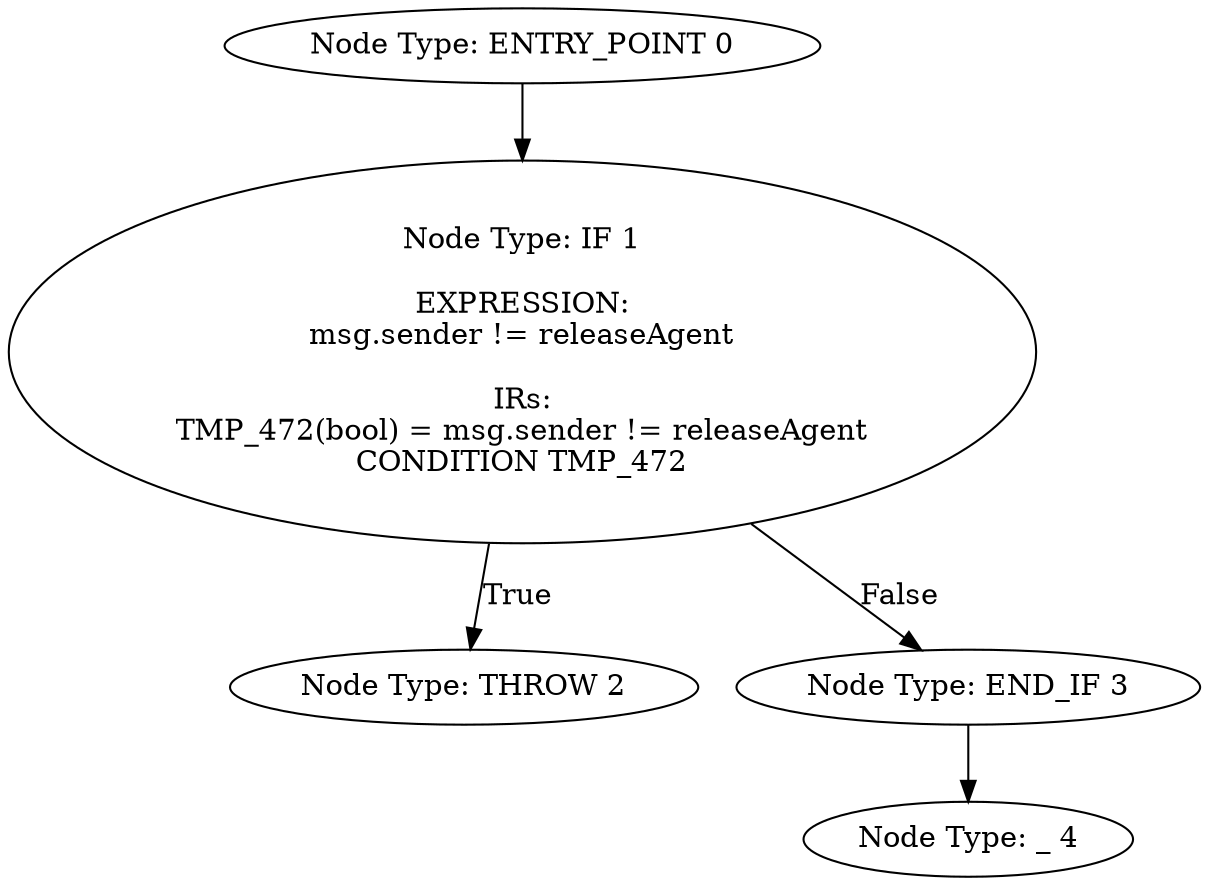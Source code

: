 digraph{
0[label="Node Type: ENTRY_POINT 0
"];
0->1;
1[label="Node Type: IF 1

EXPRESSION:
msg.sender != releaseAgent

IRs:
TMP_472(bool) = msg.sender != releaseAgent
CONDITION TMP_472"];
1->2[label="True"];
1->3[label="False"];
2[label="Node Type: THROW 2
"];
3[label="Node Type: END_IF 3
"];
3->4;
4[label="Node Type: _ 4
"];
}
